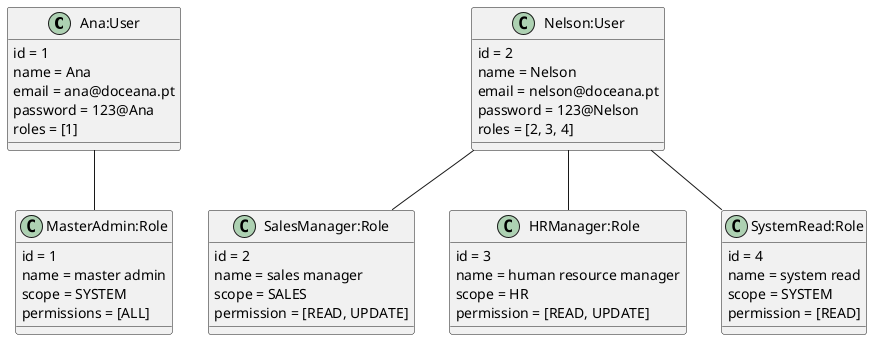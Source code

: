 @startuml

'USERS

class Ana:User {
    id = 1
    name = Ana
    email = ana@doceana.pt
    password = 123@Ana
    roles = [1]
}

class Nelson:User{
    id = 2
    name = Nelson
    email = nelson@doceana.pt
    password = 123@Nelson
    roles = [2, 3, 4]
}


'END USERS

'ROLES

class MasterAdmin:Role{
    id = 1
    name = master admin
    scope = SYSTEM
    permissions = [ALL]
}

class "SalesManager:Role"{
    id = 2
    name = sales manager
    scope = SALES
    permission = [READ, UPDATE]
}


class HRManager:Role{
    id = 3
    name = human resource manager
    scope = HR
    permission = [READ, UPDATE]
}

class SystemRead:Role {
    id = 4
    name = system read
    scope = SYSTEM
    permission = [READ]
}

'END ROLES

'RELATIONS

"Ana:User" -DOWN- "MasterAdmin:Role"

"Nelson:User" -DOWN- "HRManager:Role"
"Nelson:User" -DOWN- "SalesManager:Role"
"Nelson:User" -DOWN- "SystemRead:Role"


'END RELATIONS

@enduml